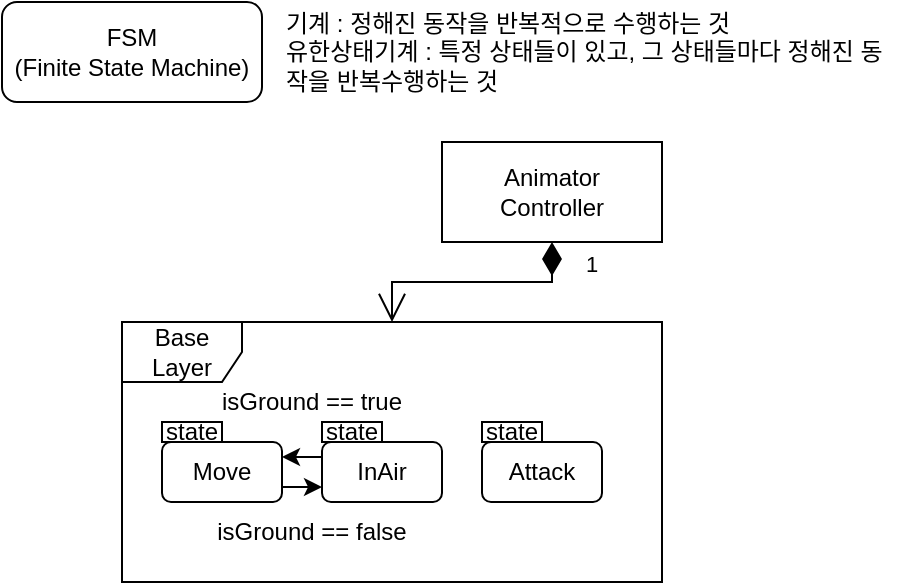 <mxfile version="24.8.6">
  <diagram id="C5RBs43oDa-KdzZeNtuy" name="Page-1">
    <mxGraphModel dx="231" dy="126" grid="1" gridSize="10" guides="1" tooltips="1" connect="1" arrows="1" fold="1" page="1" pageScale="1" pageWidth="827" pageHeight="1169" math="0" shadow="0">
      <root>
        <mxCell id="WIyWlLk6GJQsqaUBKTNV-0" />
        <mxCell id="WIyWlLk6GJQsqaUBKTNV-1" parent="WIyWlLk6GJQsqaUBKTNV-0" />
        <mxCell id="O6HcxZKuUeJCaRx5vApD-0" value="FSM&lt;div&gt;(Finite State Machine)&lt;/div&gt;" style="rounded=1;whiteSpace=wrap;html=1;" vertex="1" parent="WIyWlLk6GJQsqaUBKTNV-1">
          <mxGeometry x="10" y="10" width="130" height="50" as="geometry" />
        </mxCell>
        <mxCell id="O6HcxZKuUeJCaRx5vApD-2" value="기계 : 정해진 동작을 반복적으로 수행하는 것&lt;div&gt;유한상태기계 : 특정 상태들이 있고, 그 상태들마다 정해진 동작을 반복수행하는 것&lt;/div&gt;" style="text;html=1;align=left;verticalAlign=middle;whiteSpace=wrap;rounded=0;" vertex="1" parent="WIyWlLk6GJQsqaUBKTNV-1">
          <mxGeometry x="150" y="10" width="310" height="50" as="geometry" />
        </mxCell>
        <mxCell id="O6HcxZKuUeJCaRx5vApD-15" style="edgeStyle=orthogonalEdgeStyle;rounded=0;orthogonalLoop=1;jettySize=auto;html=1;entryX=0;entryY=0.75;entryDx=0;entryDy=0;exitX=1;exitY=0.75;exitDx=0;exitDy=0;" edge="1" parent="WIyWlLk6GJQsqaUBKTNV-1" source="O6HcxZKuUeJCaRx5vApD-3" target="O6HcxZKuUeJCaRx5vApD-4">
          <mxGeometry relative="1" as="geometry" />
        </mxCell>
        <mxCell id="O6HcxZKuUeJCaRx5vApD-3" value="Move" style="rounded=1;whiteSpace=wrap;html=1;" vertex="1" parent="WIyWlLk6GJQsqaUBKTNV-1">
          <mxGeometry x="90" y="230" width="60" height="30" as="geometry" />
        </mxCell>
        <mxCell id="O6HcxZKuUeJCaRx5vApD-4" value="InAir" style="rounded=1;whiteSpace=wrap;html=1;" vertex="1" parent="WIyWlLk6GJQsqaUBKTNV-1">
          <mxGeometry x="170" y="230" width="60" height="30" as="geometry" />
        </mxCell>
        <mxCell id="O6HcxZKuUeJCaRx5vApD-5" value="Attack" style="rounded=1;whiteSpace=wrap;html=1;" vertex="1" parent="WIyWlLk6GJQsqaUBKTNV-1">
          <mxGeometry x="250" y="230" width="60" height="30" as="geometry" />
        </mxCell>
        <mxCell id="O6HcxZKuUeJCaRx5vApD-6" value="state" style="rounded=0;whiteSpace=wrap;html=1;" vertex="1" parent="WIyWlLk6GJQsqaUBKTNV-1">
          <mxGeometry x="90" y="220" width="30" height="10" as="geometry" />
        </mxCell>
        <mxCell id="O6HcxZKuUeJCaRx5vApD-7" value="state" style="rounded=0;whiteSpace=wrap;html=1;" vertex="1" parent="WIyWlLk6GJQsqaUBKTNV-1">
          <mxGeometry x="170" y="220" width="30" height="10" as="geometry" />
        </mxCell>
        <mxCell id="O6HcxZKuUeJCaRx5vApD-8" value="state" style="rounded=0;whiteSpace=wrap;html=1;" vertex="1" parent="WIyWlLk6GJQsqaUBKTNV-1">
          <mxGeometry x="250" y="220" width="30" height="10" as="geometry" />
        </mxCell>
        <mxCell id="O6HcxZKuUeJCaRx5vApD-10" value="Base Layer" style="shape=umlFrame;whiteSpace=wrap;html=1;pointerEvents=0;" vertex="1" parent="WIyWlLk6GJQsqaUBKTNV-1">
          <mxGeometry x="70" y="170" width="270" height="130" as="geometry" />
        </mxCell>
        <mxCell id="O6HcxZKuUeJCaRx5vApD-13" value="Animator&lt;div&gt;Controller&lt;/div&gt;" style="html=1;whiteSpace=wrap;" vertex="1" parent="WIyWlLk6GJQsqaUBKTNV-1">
          <mxGeometry x="230" y="80" width="110" height="50" as="geometry" />
        </mxCell>
        <mxCell id="O6HcxZKuUeJCaRx5vApD-14" value="1" style="endArrow=open;html=1;endSize=12;startArrow=diamondThin;startSize=14;startFill=1;edgeStyle=orthogonalEdgeStyle;align=left;verticalAlign=bottom;rounded=0;" edge="1" parent="WIyWlLk6GJQsqaUBKTNV-1" source="O6HcxZKuUeJCaRx5vApD-13" target="O6HcxZKuUeJCaRx5vApD-10">
          <mxGeometry x="-0.667" y="-15" relative="1" as="geometry">
            <mxPoint x="190" y="170" as="sourcePoint" />
            <mxPoint x="350" y="170" as="targetPoint" />
            <mxPoint x="15" y="15" as="offset" />
          </mxGeometry>
        </mxCell>
        <mxCell id="O6HcxZKuUeJCaRx5vApD-16" value="isGround == false" style="text;html=1;align=center;verticalAlign=middle;whiteSpace=wrap;rounded=0;" vertex="1" parent="WIyWlLk6GJQsqaUBKTNV-1">
          <mxGeometry x="110" y="260" width="110" height="30" as="geometry" />
        </mxCell>
        <mxCell id="O6HcxZKuUeJCaRx5vApD-19" style="edgeStyle=orthogonalEdgeStyle;rounded=0;orthogonalLoop=1;jettySize=auto;html=1;entryX=1;entryY=0.25;entryDx=0;entryDy=0;exitX=0;exitY=0.25;exitDx=0;exitDy=0;" edge="1" parent="WIyWlLk6GJQsqaUBKTNV-1" source="O6HcxZKuUeJCaRx5vApD-4" target="O6HcxZKuUeJCaRx5vApD-3">
          <mxGeometry relative="1" as="geometry">
            <mxPoint x="160" y="263" as="sourcePoint" />
            <mxPoint x="180" y="263" as="targetPoint" />
          </mxGeometry>
        </mxCell>
        <mxCell id="O6HcxZKuUeJCaRx5vApD-20" value="isGround == true" style="text;html=1;align=center;verticalAlign=middle;whiteSpace=wrap;rounded=0;" vertex="1" parent="WIyWlLk6GJQsqaUBKTNV-1">
          <mxGeometry x="115" y="200" width="100" height="20" as="geometry" />
        </mxCell>
      </root>
    </mxGraphModel>
  </diagram>
</mxfile>
